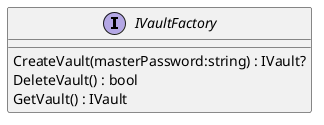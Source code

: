 @startuml
interface IVaultFactory {
    CreateVault(masterPassword:string) : IVault?
    DeleteVault() : bool
    GetVault() : IVault
}
@enduml
